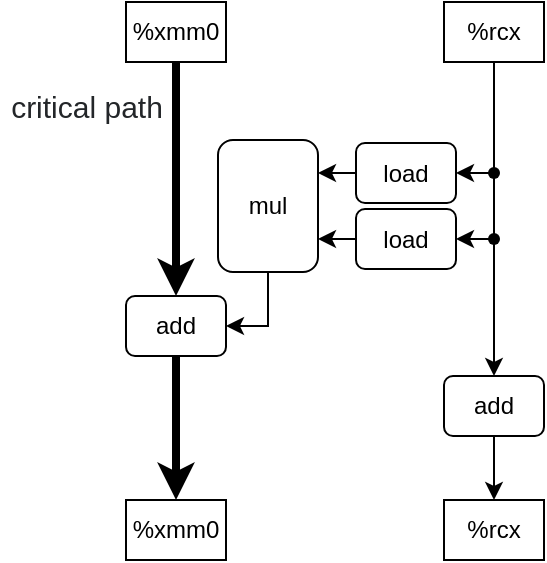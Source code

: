 <mxfile version="15.7.0" type="device"><diagram id="upSE5JlRlV2InqusmRxe" name="Page-1"><mxGraphModel dx="1422" dy="762" grid="0" gridSize="10" guides="1" tooltips="1" connect="1" arrows="1" fold="1" page="1" pageScale="1" pageWidth="827" pageHeight="1169" math="0" shadow="0"><root><mxCell id="0"/><mxCell id="1" parent="0"/><mxCell id="o_bM5a3YPDPlbq46B6bi-27" style="edgeStyle=orthogonalEdgeStyle;rounded=0;orthogonalLoop=1;jettySize=auto;html=1;exitX=0.5;exitY=1;exitDx=0;exitDy=0;entryX=0.5;entryY=0;entryDx=0;entryDy=0;strokeWidth=4;" parent="1" source="o_bM5a3YPDPlbq46B6bi-1" target="o_bM5a3YPDPlbq46B6bi-25" edge="1"><mxGeometry relative="1" as="geometry"/></mxCell><mxCell id="o_bM5a3YPDPlbq46B6bi-1" value="%xmm0" style="rounded=0;whiteSpace=wrap;html=1;" parent="1" vertex="1"><mxGeometry x="190" y="100" width="50" height="30" as="geometry"/></mxCell><mxCell id="o_bM5a3YPDPlbq46B6bi-5" value="%rcx" style="rounded=0;whiteSpace=wrap;html=1;" parent="1" vertex="1"><mxGeometry x="349" y="100" width="50" height="30" as="geometry"/></mxCell><mxCell id="QumIvFlOYunzHuO7iaZG-7" style="edgeStyle=orthogonalEdgeStyle;rounded=0;orthogonalLoop=1;jettySize=auto;html=1;exitX=0;exitY=0.5;exitDx=0;exitDy=0;entryX=1;entryY=0.75;entryDx=0;entryDy=0;" edge="1" parent="1" source="o_bM5a3YPDPlbq46B6bi-8" target="o_bM5a3YPDPlbq46B6bi-15"><mxGeometry relative="1" as="geometry"/></mxCell><mxCell id="o_bM5a3YPDPlbq46B6bi-8" value="load" style="rounded=1;whiteSpace=wrap;html=1;" parent="1" vertex="1"><mxGeometry x="305" y="203.5" width="50" height="30" as="geometry"/></mxCell><mxCell id="QumIvFlOYunzHuO7iaZG-6" style="edgeStyle=orthogonalEdgeStyle;rounded=0;orthogonalLoop=1;jettySize=auto;html=1;exitX=0;exitY=0.5;exitDx=0;exitDy=0;entryX=1;entryY=0.25;entryDx=0;entryDy=0;" edge="1" parent="1" source="o_bM5a3YPDPlbq46B6bi-12" target="o_bM5a3YPDPlbq46B6bi-15"><mxGeometry relative="1" as="geometry"/></mxCell><mxCell id="o_bM5a3YPDPlbq46B6bi-12" value="load" style="rounded=1;whiteSpace=wrap;html=1;" parent="1" vertex="1"><mxGeometry x="305" y="170.5" width="50" height="30" as="geometry"/></mxCell><mxCell id="QumIvFlOYunzHuO7iaZG-9" style="edgeStyle=orthogonalEdgeStyle;rounded=0;orthogonalLoop=1;jettySize=auto;html=1;exitX=0.5;exitY=1;exitDx=0;exitDy=0;entryX=1;entryY=0.5;entryDx=0;entryDy=0;" edge="1" parent="1" source="o_bM5a3YPDPlbq46B6bi-15" target="o_bM5a3YPDPlbq46B6bi-25"><mxGeometry relative="1" as="geometry"><Array as="points"><mxPoint x="261" y="262"/></Array></mxGeometry></mxCell><mxCell id="o_bM5a3YPDPlbq46B6bi-15" value="mul" style="rounded=1;whiteSpace=wrap;html=1;" parent="1" vertex="1"><mxGeometry x="236" y="169" width="50" height="66" as="geometry"/></mxCell><mxCell id="QumIvFlOYunzHuO7iaZG-10" style="edgeStyle=orthogonalEdgeStyle;rounded=0;orthogonalLoop=1;jettySize=auto;html=1;exitX=0.5;exitY=1;exitDx=0;exitDy=0;entryX=0.5;entryY=0;entryDx=0;entryDy=0;" edge="1" parent="1" source="o_bM5a3YPDPlbq46B6bi-23" target="o_bM5a3YPDPlbq46B6bi-37"><mxGeometry relative="1" as="geometry"/></mxCell><mxCell id="o_bM5a3YPDPlbq46B6bi-23" value="add" style="rounded=1;whiteSpace=wrap;html=1;" parent="1" vertex="1"><mxGeometry x="349" y="287" width="50" height="30" as="geometry"/></mxCell><mxCell id="o_bM5a3YPDPlbq46B6bi-41" style="edgeStyle=orthogonalEdgeStyle;rounded=0;orthogonalLoop=1;jettySize=auto;html=1;exitX=0.5;exitY=1;exitDx=0;exitDy=0;entryX=0.5;entryY=0;entryDx=0;entryDy=0;strokeWidth=4;" parent="1" source="o_bM5a3YPDPlbq46B6bi-25" target="o_bM5a3YPDPlbq46B6bi-35" edge="1"><mxGeometry relative="1" as="geometry"/></mxCell><mxCell id="o_bM5a3YPDPlbq46B6bi-25" value="add" style="rounded=1;whiteSpace=wrap;html=1;" parent="1" vertex="1"><mxGeometry x="190" y="247" width="50" height="30" as="geometry"/></mxCell><mxCell id="o_bM5a3YPDPlbq46B6bi-35" value="%xmm0" style="rounded=0;whiteSpace=wrap;html=1;" parent="1" vertex="1"><mxGeometry x="190" y="349" width="50" height="30" as="geometry"/></mxCell><mxCell id="o_bM5a3YPDPlbq46B6bi-37" value="%rcx" style="rounded=0;whiteSpace=wrap;html=1;" parent="1" vertex="1"><mxGeometry x="349" y="349" width="50" height="30" as="geometry"/></mxCell><mxCell id="o_bM5a3YPDPlbq46B6bi-45" value="" style="shape=waypoint;sketch=0;fillStyle=solid;size=6;pointerEvents=1;points=[];fillColor=none;resizable=0;rotatable=0;perimeter=centerPerimeter;snapToPoint=1;" parent="1" vertex="1"><mxGeometry x="354" y="165.5" width="40" height="40" as="geometry"/></mxCell><mxCell id="o_bM5a3YPDPlbq46B6bi-46" value="" style="edgeStyle=orthogonalEdgeStyle;rounded=0;orthogonalLoop=1;jettySize=auto;html=1;exitX=0.5;exitY=1;exitDx=0;exitDy=0;entryDx=0;entryDy=0;endArrow=none;" parent="1" source="o_bM5a3YPDPlbq46B6bi-5" target="o_bM5a3YPDPlbq46B6bi-45" edge="1"><mxGeometry relative="1" as="geometry"><mxPoint x="374" y="130" as="sourcePoint"/><mxPoint x="374" y="460" as="targetPoint"/></mxGeometry></mxCell><mxCell id="o_bM5a3YPDPlbq46B6bi-52" value="" style="shape=waypoint;sketch=0;fillStyle=solid;size=6;pointerEvents=1;points=[];fillColor=none;resizable=0;rotatable=0;perimeter=centerPerimeter;snapToPoint=1;" parent="1" vertex="1"><mxGeometry x="354" y="198.5" width="40" height="40" as="geometry"/></mxCell><mxCell id="o_bM5a3YPDPlbq46B6bi-53" value="" style="edgeStyle=orthogonalEdgeStyle;rounded=0;orthogonalLoop=1;jettySize=auto;html=1;exitDx=0;exitDy=0;entryDx=0;entryDy=0;startArrow=none;exitX=0.3;exitY=1.025;exitPerimeter=0;endArrow=none;" parent="1" source="o_bM5a3YPDPlbq46B6bi-45" target="o_bM5a3YPDPlbq46B6bi-52" edge="1"><mxGeometry relative="1" as="geometry"><mxPoint x="437" y="193" as="sourcePoint"/><mxPoint x="437" y="469" as="targetPoint"/></mxGeometry></mxCell><mxCell id="QumIvFlOYunzHuO7iaZG-11" value="" style="endArrow=classic;html=1;rounded=0;exitX=0.4;exitY=0.563;exitDx=0;exitDy=0;exitPerimeter=0;" edge="1" parent="1" source="o_bM5a3YPDPlbq46B6bi-45" target="o_bM5a3YPDPlbq46B6bi-12"><mxGeometry width="50" height="50" relative="1" as="geometry"><mxPoint x="387" y="368" as="sourcePoint"/><mxPoint x="437" y="318" as="targetPoint"/></mxGeometry></mxCell><mxCell id="QumIvFlOYunzHuO7iaZG-12" style="edgeStyle=orthogonalEdgeStyle;rounded=0;orthogonalLoop=1;jettySize=auto;html=1;exitX=0.475;exitY=0.563;exitDx=0;exitDy=0;entryX=1;entryY=0.5;entryDx=0;entryDy=0;exitPerimeter=0;" edge="1" parent="1" source="o_bM5a3YPDPlbq46B6bi-52" target="o_bM5a3YPDPlbq46B6bi-8"><mxGeometry relative="1" as="geometry"><mxPoint x="384" y="327" as="sourcePoint"/><mxPoint x="384" y="359" as="targetPoint"/></mxGeometry></mxCell><mxCell id="QumIvFlOYunzHuO7iaZG-13" style="edgeStyle=orthogonalEdgeStyle;rounded=0;orthogonalLoop=1;jettySize=auto;html=1;entryX=0.5;entryY=0;entryDx=0;entryDy=0;" edge="1" parent="1" source="o_bM5a3YPDPlbq46B6bi-52" target="o_bM5a3YPDPlbq46B6bi-23"><mxGeometry relative="1" as="geometry"><mxPoint x="394" y="337" as="sourcePoint"/><mxPoint x="433" y="268" as="targetPoint"/></mxGeometry></mxCell><mxCell id="QumIvFlOYunzHuO7iaZG-15" value="&lt;span style=&quot;color: rgb(35 , 38 , 41) ; font-family: , &amp;#34;blinkmacsystemfont&amp;#34; , &amp;#34;segoe ui adjusted&amp;#34; , &amp;#34;segoe ui&amp;#34; , &amp;#34;liberation sans&amp;#34; , sans-serif ; font-size: 15px ; text-align: left ; background-color: rgb(255 , 255 , 255)&quot;&gt;critical path&lt;/span&gt;" style="text;html=1;align=center;verticalAlign=middle;resizable=0;points=[];autosize=1;strokeColor=none;fillColor=none;" vertex="1" parent="1"><mxGeometry x="127" y="142" width="86" height="19" as="geometry"/></mxCell></root></mxGraphModel></diagram></mxfile>